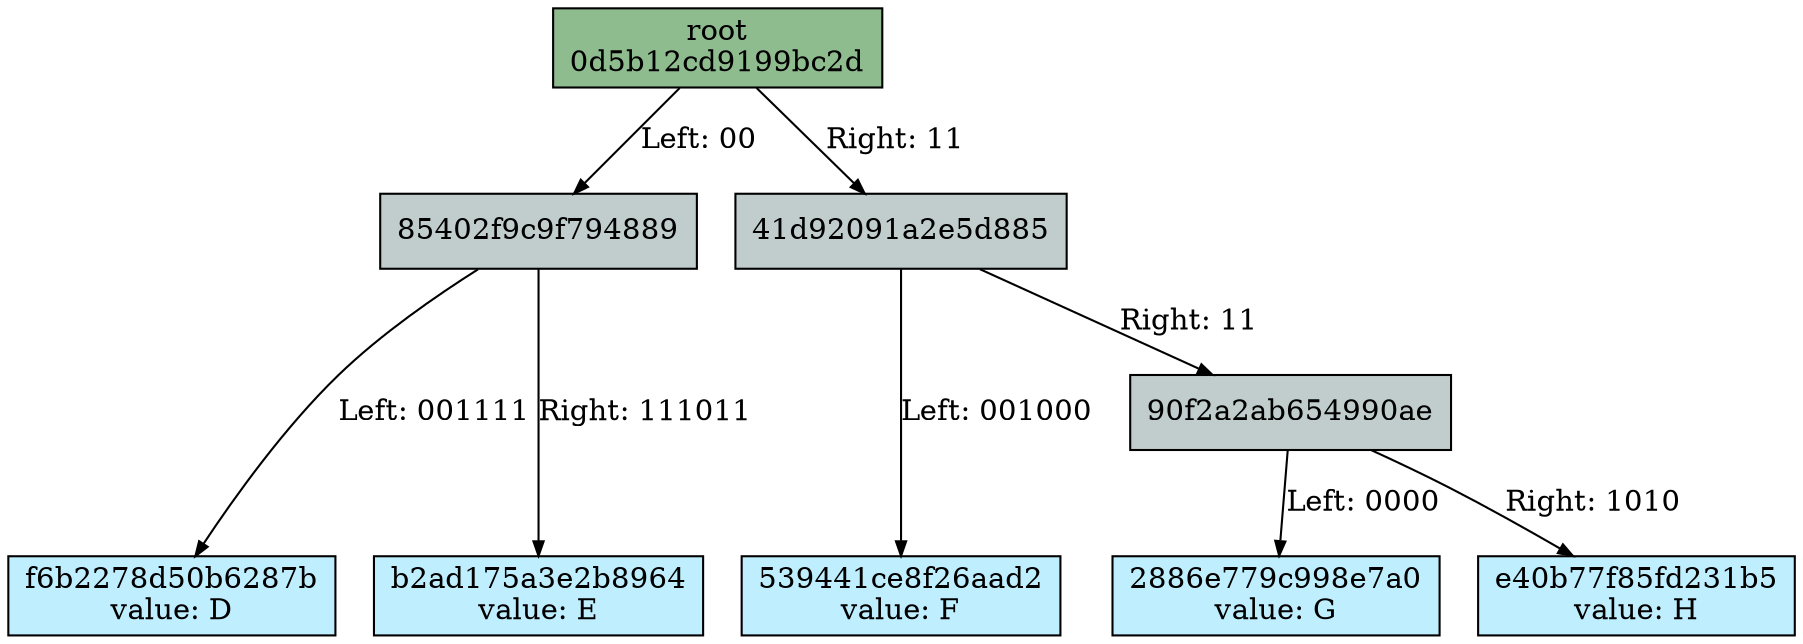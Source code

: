 Digraph merkletree {

h0d5b12cd9199bc2d -> h85402f9c9f794889 [arrowsize=0.7 label="Left: 00" nojustify=true ];
h85402f9c9f794889 -> hf6b2278d50b6287b [arrowsize=0.7 label="Left: 001111" nojustify=true ];
h85402f9c9f794889 -> hb2ad175a3e2b8964 [arrowsize=0.7 label="Right: 111011" nojustify=true ];
h0d5b12cd9199bc2d -> h41d92091a2e5d885 [arrowsize=0.7 label="Right: 11" nojustify=true ];
h41d92091a2e5d885 -> h539441ce8f26aad2 [arrowsize=0.7 label="Left: 001000" nojustify=true ];
h41d92091a2e5d885 -> h90f2a2ab654990ae [arrowsize=0.7 label="Right: 11" nojustify=true ];
h90f2a2ab654990ae -> h2886e779c998e7a0 [arrowsize=0.7 label="Left: 0000" nojustify=true ];
h90f2a2ab654990ae -> he40b77f85fd231b5 [arrowsize=0.7 label="Right: 1010" nojustify=true ];

Subgraph depth_0 {
rank=same

h0d5b12cd9199bc2d [fillcolor=darkseagreen label="root\n0d5b12cd9199bc2d" ordering=out shape=box style=filled ];
}


Subgraph depth_2 {
rank=same

h85402f9c9f794889 [fillcolor=azure3 label="85402f9c9f794889" ordering=out shape=box style=filled ];
h41d92091a2e5d885 [fillcolor=azure3 label="41d92091a2e5d885" ordering=out shape=box style=filled ];
}


Subgraph depth_256 {
rank=same

hf6b2278d50b6287b [fillcolor=lightblue1 label="f6b2278d50b6287b\nvalue: D" ordering=out shape=box style=filled ];
hb2ad175a3e2b8964 [fillcolor=lightblue1 label="b2ad175a3e2b8964\nvalue: E" ordering=out shape=box style=filled ];
h539441ce8f26aad2 [fillcolor=lightblue1 label="539441ce8f26aad2\nvalue: F" ordering=out shape=box style=filled ];
h2886e779c998e7a0 [fillcolor=lightblue1 label="2886e779c998e7a0\nvalue: G" ordering=out shape=box style=filled ];
he40b77f85fd231b5 [fillcolor=lightblue1 label="e40b77f85fd231b5\nvalue: H" ordering=out shape=box style=filled ];
}


Subgraph depth_4 {
rank=same

h90f2a2ab654990ae [fillcolor=azure3 label="90f2a2ab654990ae" ordering=out shape=box style=filled ];
}

}
